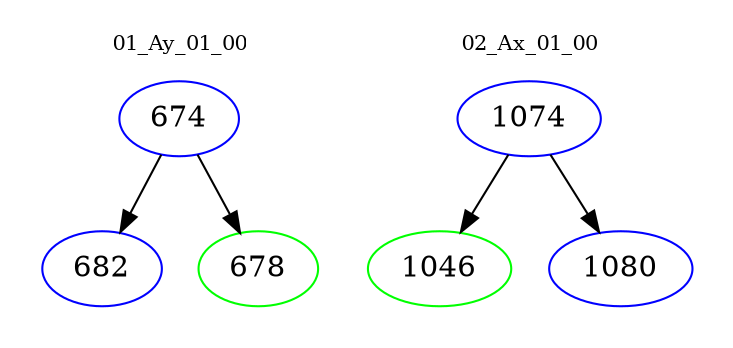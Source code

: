 digraph{
subgraph cluster_0 {
color = white
label = "01_Ay_01_00";
fontsize=10;
T0_674 [label="674", color="blue"]
T0_674 -> T0_682 [color="black"]
T0_682 [label="682", color="blue"]
T0_674 -> T0_678 [color="black"]
T0_678 [label="678", color="green"]
}
subgraph cluster_1 {
color = white
label = "02_Ax_01_00";
fontsize=10;
T1_1074 [label="1074", color="blue"]
T1_1074 -> T1_1046 [color="black"]
T1_1046 [label="1046", color="green"]
T1_1074 -> T1_1080 [color="black"]
T1_1080 [label="1080", color="blue"]
}
}
